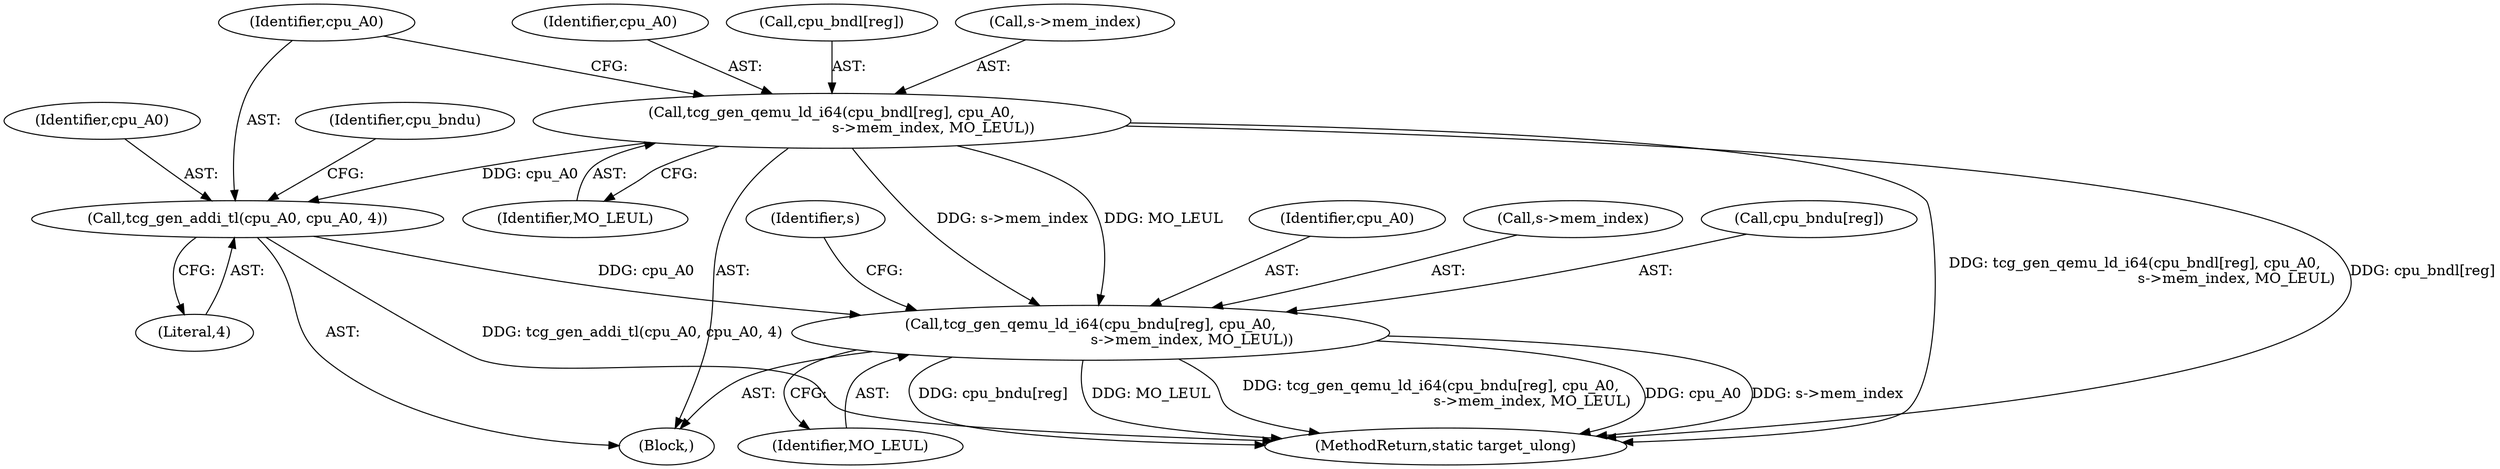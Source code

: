 digraph "0_qemu_30663fd26c0307e414622c7a8607fbc04f92ec14@pointer" {
"1010212" [label="(Call,tcg_gen_qemu_ld_i64(cpu_bndu[reg], cpu_A0,\n                                            s->mem_index, MO_LEUL))"];
"1010208" [label="(Call,tcg_gen_addi_tl(cpu_A0, cpu_A0, 4))"];
"1010199" [label="(Call,tcg_gen_qemu_ld_i64(cpu_bndl[reg], cpu_A0,\n                                            s->mem_index, MO_LEUL))"];
"1010210" [label="(Identifier,cpu_A0)"];
"1010209" [label="(Identifier,cpu_A0)"];
"1011840" [label="(MethodReturn,static target_ulong)"];
"1010203" [label="(Identifier,cpu_A0)"];
"1010212" [label="(Call,tcg_gen_qemu_ld_i64(cpu_bndu[reg], cpu_A0,\n                                            s->mem_index, MO_LEUL))"];
"1010214" [label="(Identifier,cpu_bndu)"];
"1010207" [label="(Identifier,MO_LEUL)"];
"1010200" [label="(Call,cpu_bndl[reg])"];
"1010211" [label="(Literal,4)"];
"1010198" [label="(Block,)"];
"1010217" [label="(Call,s->mem_index)"];
"1010213" [label="(Call,cpu_bndu[reg])"];
"1010220" [label="(Identifier,MO_LEUL)"];
"1010199" [label="(Call,tcg_gen_qemu_ld_i64(cpu_bndl[reg], cpu_A0,\n                                            s->mem_index, MO_LEUL))"];
"1010208" [label="(Call,tcg_gen_addi_tl(cpu_A0, cpu_A0, 4))"];
"1010222" [label="(Identifier,s)"];
"1010204" [label="(Call,s->mem_index)"];
"1010216" [label="(Identifier,cpu_A0)"];
"1010212" -> "1010198"  [label="AST: "];
"1010212" -> "1010220"  [label="CFG: "];
"1010213" -> "1010212"  [label="AST: "];
"1010216" -> "1010212"  [label="AST: "];
"1010217" -> "1010212"  [label="AST: "];
"1010220" -> "1010212"  [label="AST: "];
"1010222" -> "1010212"  [label="CFG: "];
"1010212" -> "1011840"  [label="DDG: cpu_A0"];
"1010212" -> "1011840"  [label="DDG: s->mem_index"];
"1010212" -> "1011840"  [label="DDG: cpu_bndu[reg]"];
"1010212" -> "1011840"  [label="DDG: MO_LEUL"];
"1010212" -> "1011840"  [label="DDG: tcg_gen_qemu_ld_i64(cpu_bndu[reg], cpu_A0,\n                                            s->mem_index, MO_LEUL)"];
"1010208" -> "1010212"  [label="DDG: cpu_A0"];
"1010199" -> "1010212"  [label="DDG: s->mem_index"];
"1010199" -> "1010212"  [label="DDG: MO_LEUL"];
"1010208" -> "1010198"  [label="AST: "];
"1010208" -> "1010211"  [label="CFG: "];
"1010209" -> "1010208"  [label="AST: "];
"1010210" -> "1010208"  [label="AST: "];
"1010211" -> "1010208"  [label="AST: "];
"1010214" -> "1010208"  [label="CFG: "];
"1010208" -> "1011840"  [label="DDG: tcg_gen_addi_tl(cpu_A0, cpu_A0, 4)"];
"1010199" -> "1010208"  [label="DDG: cpu_A0"];
"1010199" -> "1010198"  [label="AST: "];
"1010199" -> "1010207"  [label="CFG: "];
"1010200" -> "1010199"  [label="AST: "];
"1010203" -> "1010199"  [label="AST: "];
"1010204" -> "1010199"  [label="AST: "];
"1010207" -> "1010199"  [label="AST: "];
"1010209" -> "1010199"  [label="CFG: "];
"1010199" -> "1011840"  [label="DDG: tcg_gen_qemu_ld_i64(cpu_bndl[reg], cpu_A0,\n                                            s->mem_index, MO_LEUL)"];
"1010199" -> "1011840"  [label="DDG: cpu_bndl[reg]"];
}
